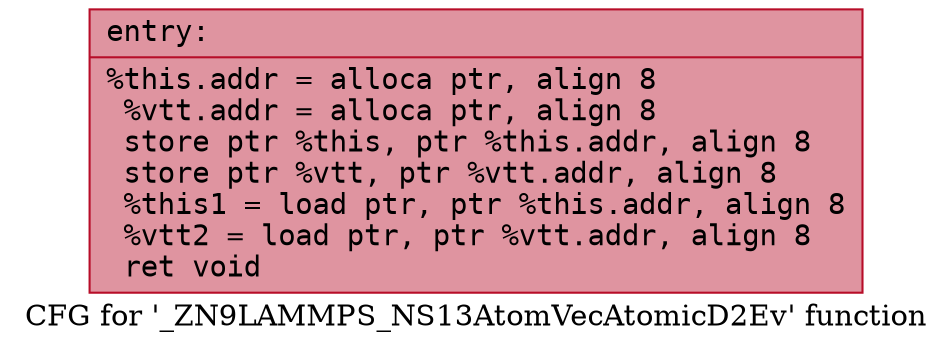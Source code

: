 digraph "CFG for '_ZN9LAMMPS_NS13AtomVecAtomicD2Ev' function" {
	label="CFG for '_ZN9LAMMPS_NS13AtomVecAtomicD2Ev' function";

	Node0x563874c242d0 [shape=record,color="#b70d28ff", style=filled, fillcolor="#b70d2870" fontname="Courier",label="{entry:\l|  %this.addr = alloca ptr, align 8\l  %vtt.addr = alloca ptr, align 8\l  store ptr %this, ptr %this.addr, align 8\l  store ptr %vtt, ptr %vtt.addr, align 8\l  %this1 = load ptr, ptr %this.addr, align 8\l  %vtt2 = load ptr, ptr %vtt.addr, align 8\l  ret void\l}"];
}
